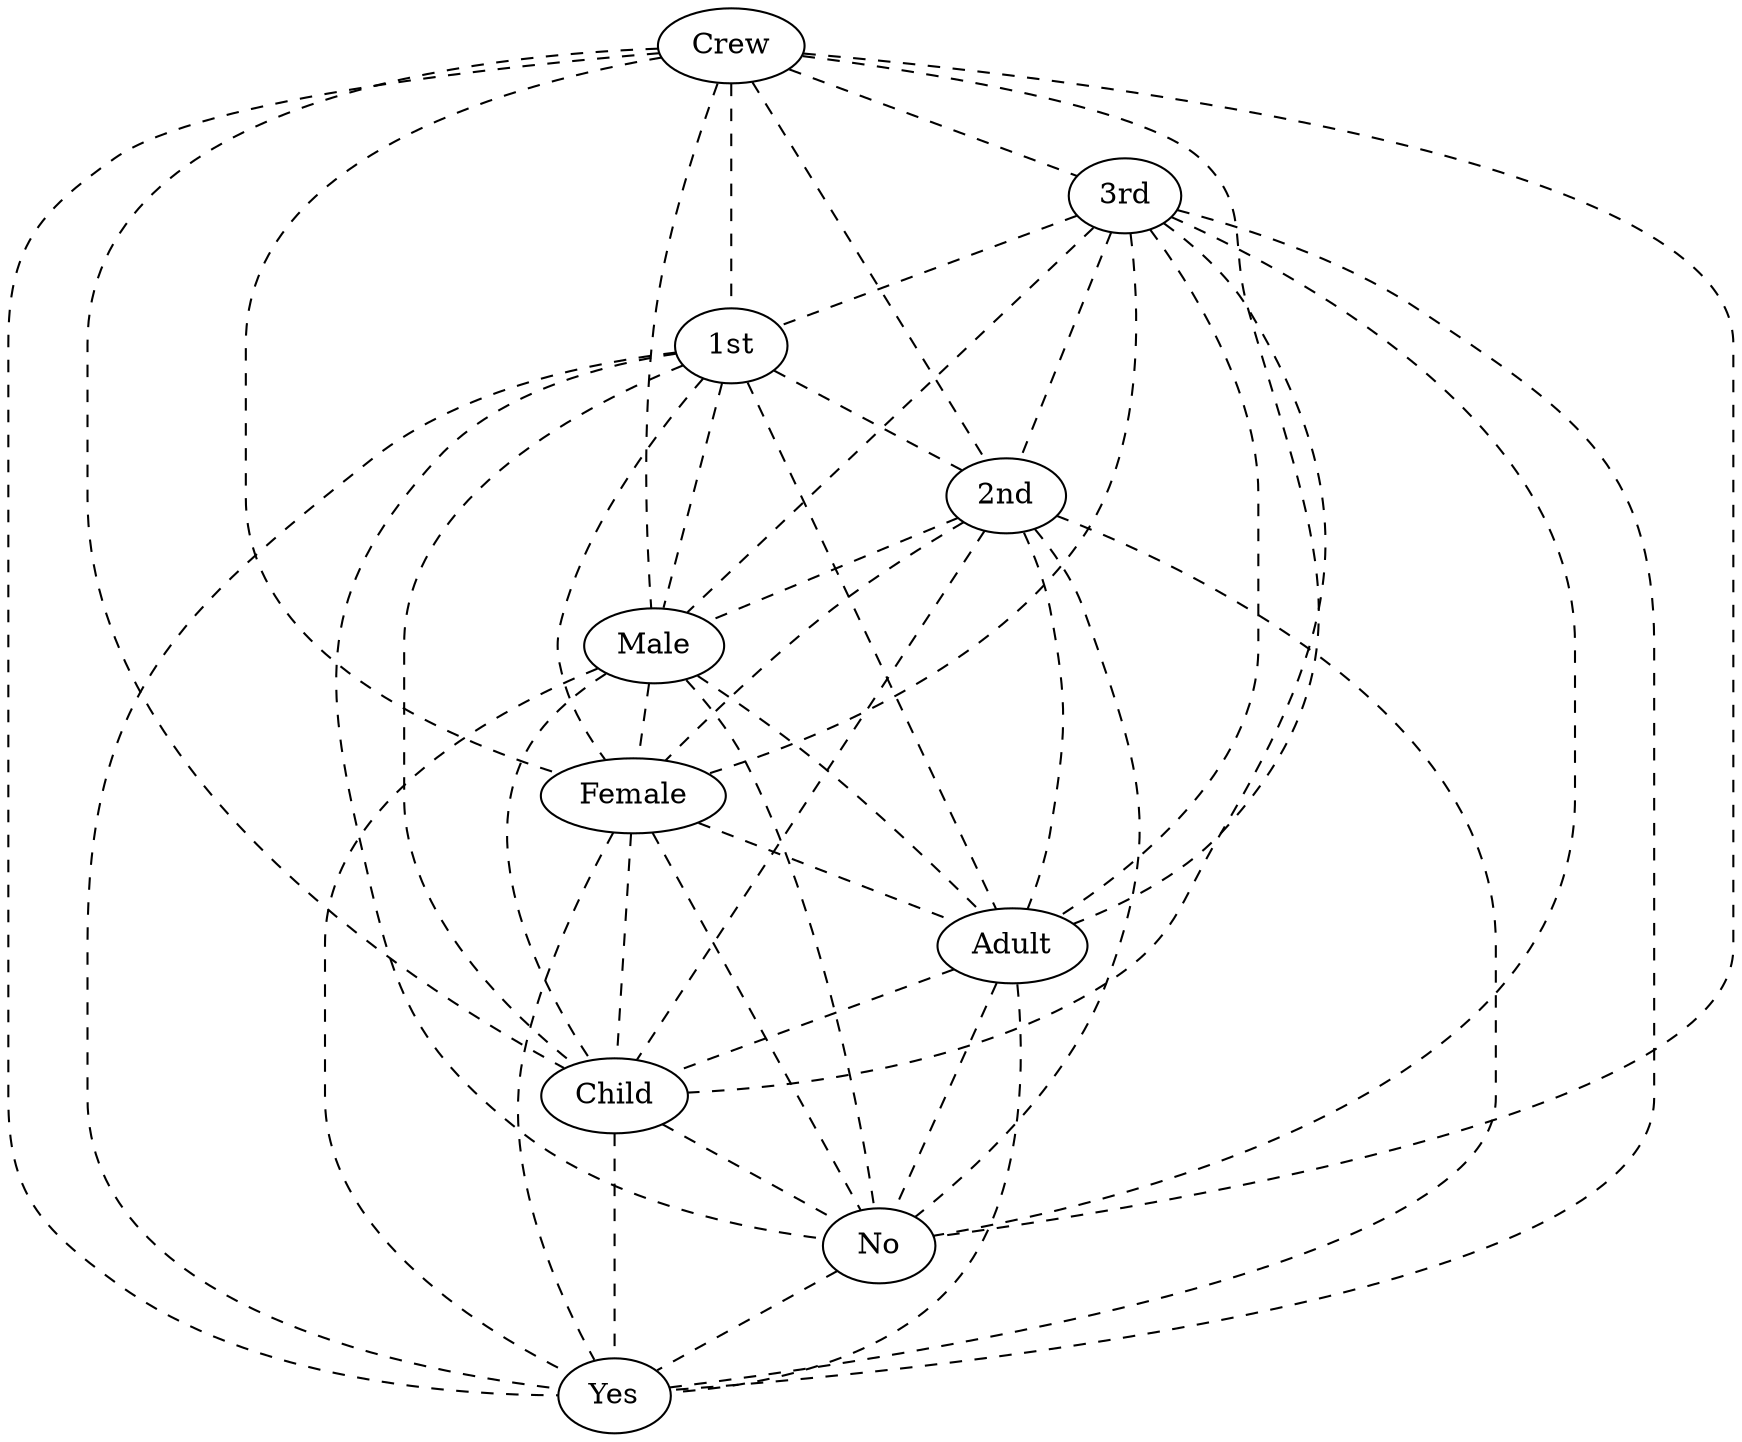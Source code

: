 strict graph "" {
Crew;
"3rd";
"1st";
"2nd";
Male;
Female;
Adult;
Child;
No;
Yes;
Crew -- "3rd"  [color=black, style=dashed];
Crew -- "1st"  [color=black, style=dashed];
Crew -- "2nd"  [color=black, style=dashed];
Crew -- Male  [color=black, style=dashed];
Crew -- Female  [color=black, style=dashed];
Crew -- Adult  [color=black, style=dashed];
Crew -- Child  [color=black, style=dashed];
Crew -- No  [color=black, style=dashed];
Crew -- Yes  [color=black, style=dashed];
"3rd" -- "1st"  [color=black, style=dashed];
"3rd" -- "2nd"  [color=black, style=dashed];
"3rd" -- Male  [color=black, style=dashed];
"3rd" -- Female  [color=black, style=dashed];
"3rd" -- Adult  [color=black, style=dashed];
"3rd" -- Child  [color=black, style=dashed];
"3rd" -- No  [color=black, style=dashed];
"3rd" -- Yes  [color=black, style=dashed];
"1st" -- "2nd"  [color=black, style=dashed];
"1st" -- Male  [color=black, style=dashed];
"1st" -- Female  [color=black, style=dashed];
"1st" -- Adult  [color=black, style=dashed];
"1st" -- Child  [color=black, style=dashed];
"1st" -- No  [color=black, style=dashed];
"1st" -- Yes  [color=black, style=dashed];
"2nd" -- Male  [color=black, style=dashed];
"2nd" -- Female  [color=black, style=dashed];
"2nd" -- Adult  [color=black, style=dashed];
"2nd" -- Child  [color=black, style=dashed];
"2nd" -- No  [color=black, style=dashed];
"2nd" -- Yes  [color=black, style=dashed];
Male -- Female  [color=black, style=dashed];
Male -- Adult  [color=black, style=dashed];
Male -- Child  [color=black, style=dashed];
Male -- No  [color=black, style=dashed];
Male -- Yes  [color=black, style=dashed];
Female -- Adult  [color=black, style=dashed];
Female -- Child  [color=black, style=dashed];
Female -- No  [color=black, style=dashed];
Female -- Yes  [color=black, style=dashed];
Adult -- Child  [color=black, style=dashed];
Adult -- No  [color=black, style=dashed];
Adult -- Yes  [color=black, style=dashed];
Child -- No  [color=black, style=dashed];
Child -- Yes  [color=black, style=dashed];
No -- Yes  [color=black, style=dashed];
}
